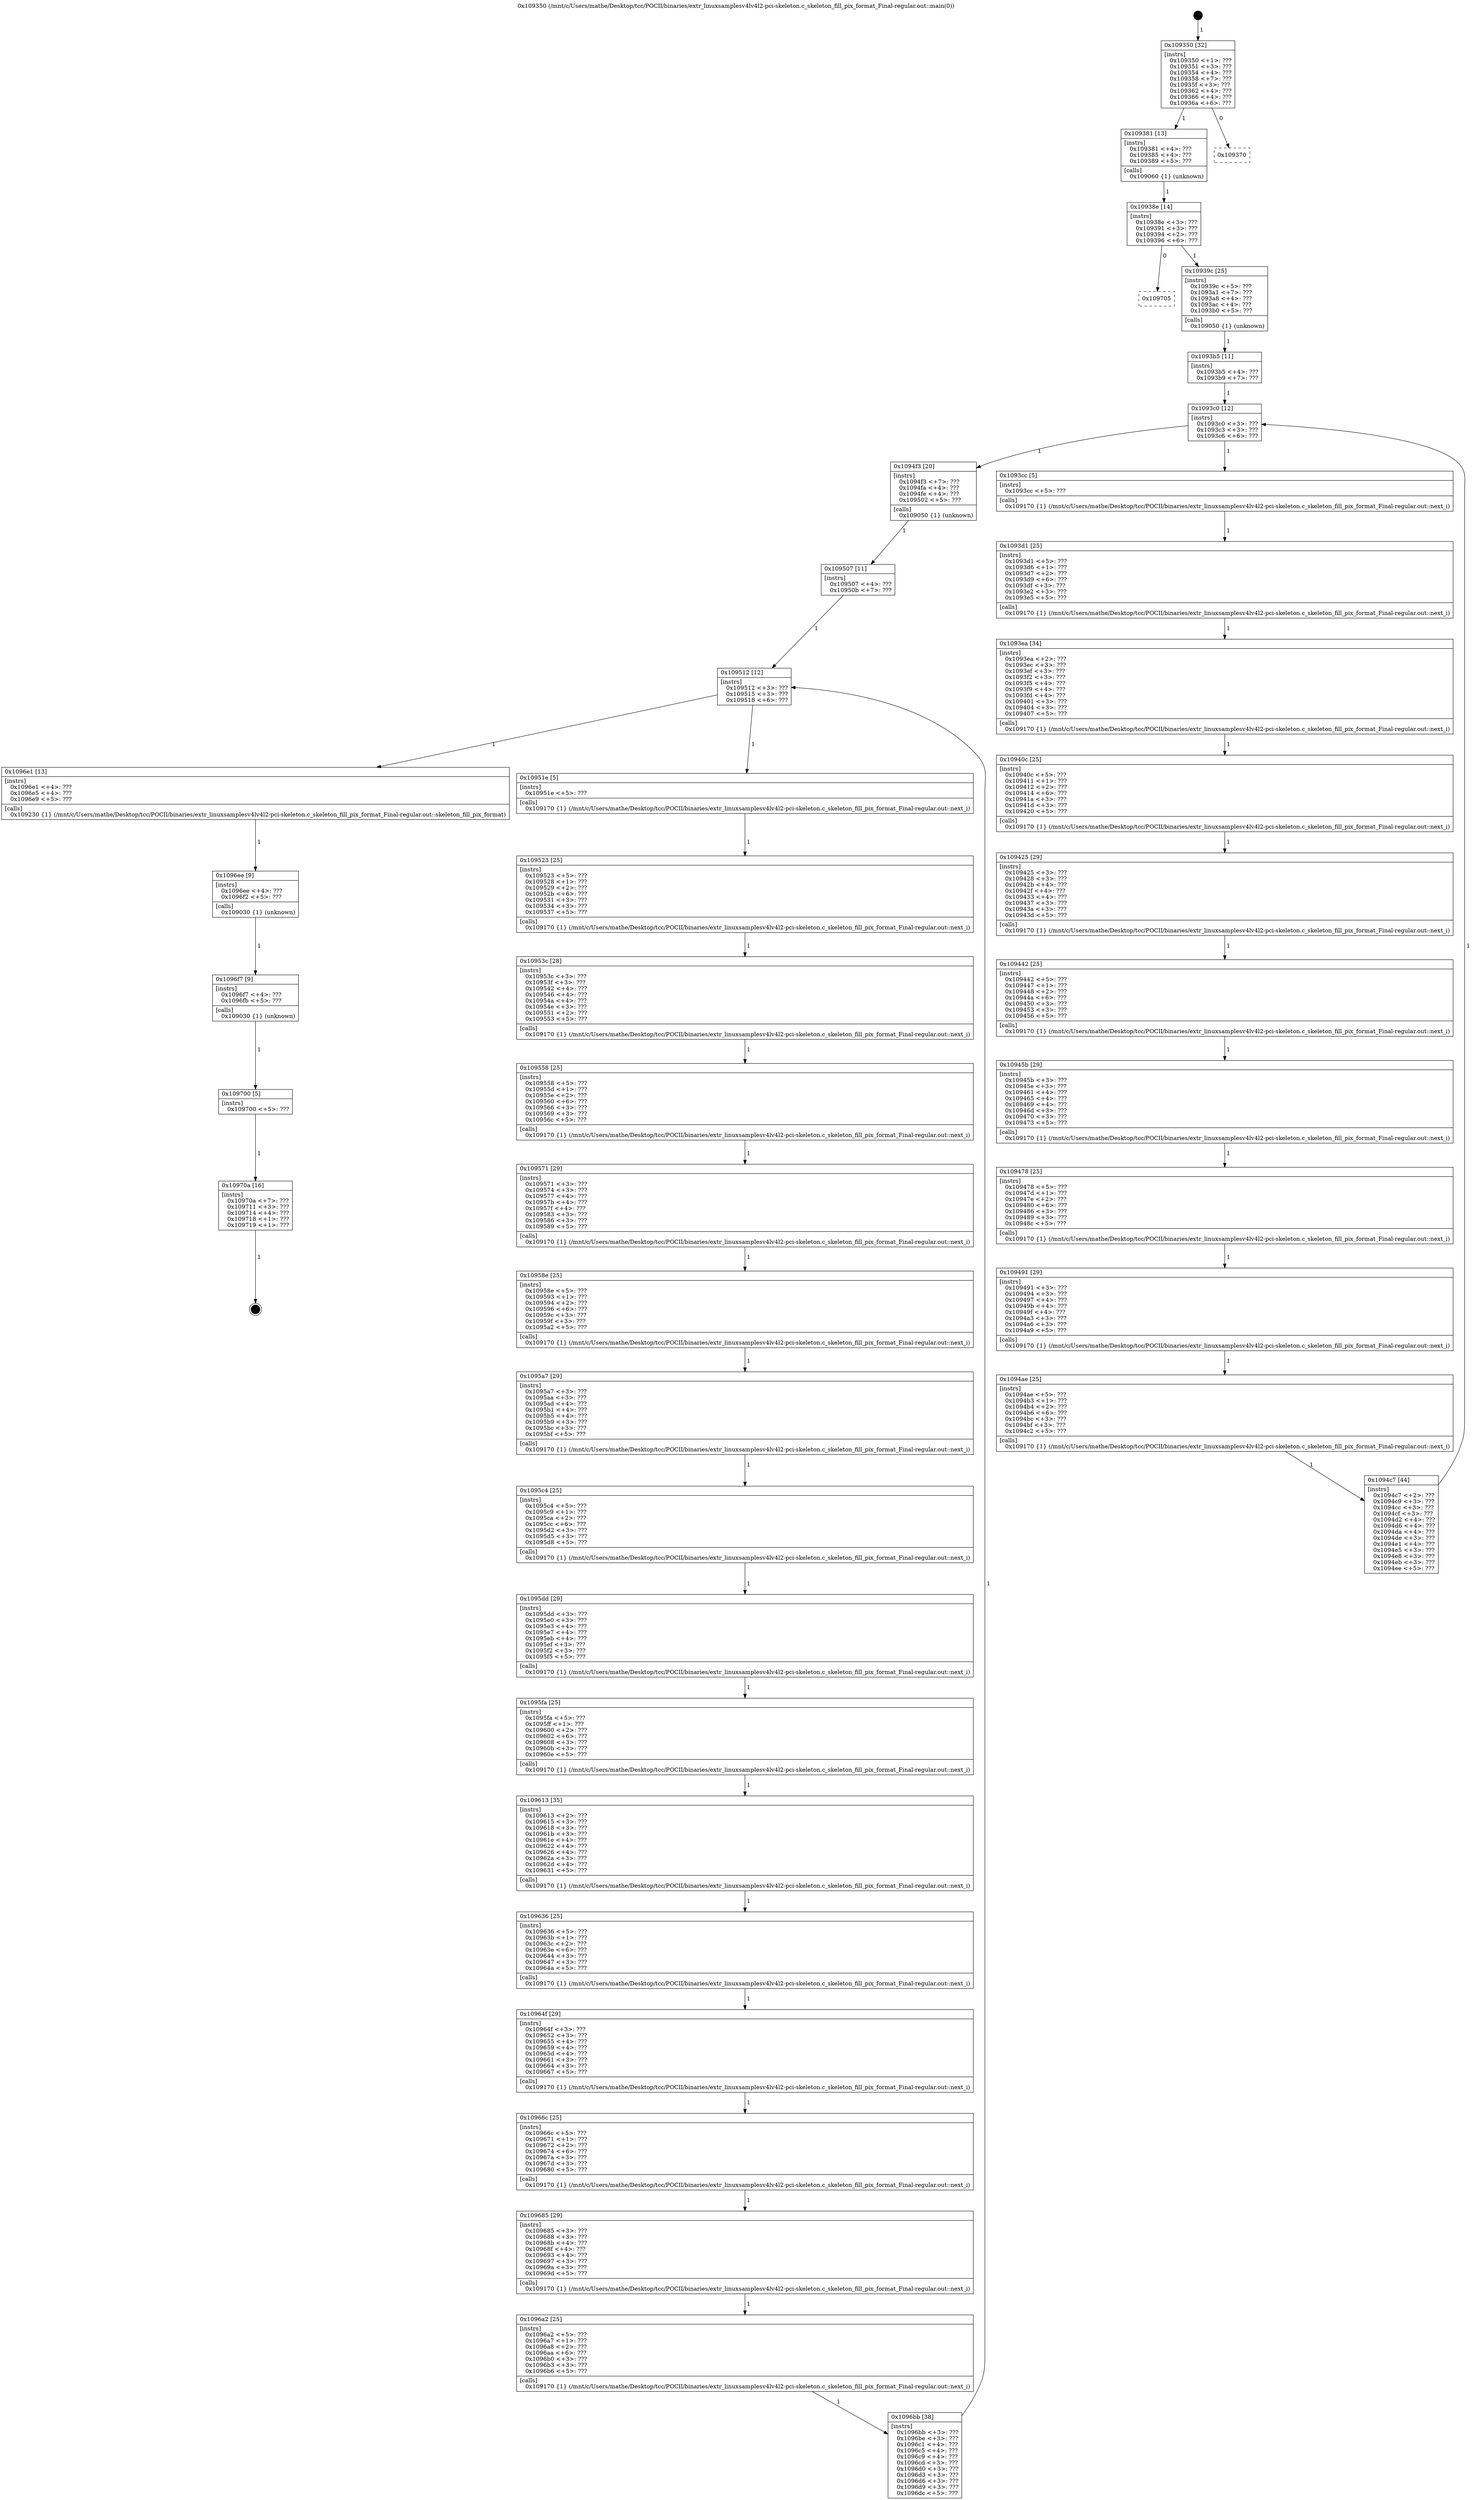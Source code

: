 digraph "0x109350" {
  label = "0x109350 (/mnt/c/Users/mathe/Desktop/tcc/POCII/binaries/extr_linuxsamplesv4lv4l2-pci-skeleton.c_skeleton_fill_pix_format_Final-regular.out::main(0))"
  labelloc = "t"
  node[shape=record]

  Entry [label="",width=0.3,height=0.3,shape=circle,fillcolor=black,style=filled]
  "0x109350" [label="{
     0x109350 [32]\l
     | [instrs]\l
     &nbsp;&nbsp;0x109350 \<+1\>: ???\l
     &nbsp;&nbsp;0x109351 \<+3\>: ???\l
     &nbsp;&nbsp;0x109354 \<+4\>: ???\l
     &nbsp;&nbsp;0x109358 \<+7\>: ???\l
     &nbsp;&nbsp;0x10935f \<+3\>: ???\l
     &nbsp;&nbsp;0x109362 \<+4\>: ???\l
     &nbsp;&nbsp;0x109366 \<+4\>: ???\l
     &nbsp;&nbsp;0x10936a \<+6\>: ???\l
  }"]
  "0x109381" [label="{
     0x109381 [13]\l
     | [instrs]\l
     &nbsp;&nbsp;0x109381 \<+4\>: ???\l
     &nbsp;&nbsp;0x109385 \<+4\>: ???\l
     &nbsp;&nbsp;0x109389 \<+5\>: ???\l
     | [calls]\l
     &nbsp;&nbsp;0x109060 \{1\} (unknown)\l
  }"]
  "0x109370" [label="{
     0x109370\l
  }", style=dashed]
  "0x10938e" [label="{
     0x10938e [14]\l
     | [instrs]\l
     &nbsp;&nbsp;0x10938e \<+3\>: ???\l
     &nbsp;&nbsp;0x109391 \<+3\>: ???\l
     &nbsp;&nbsp;0x109394 \<+2\>: ???\l
     &nbsp;&nbsp;0x109396 \<+6\>: ???\l
  }"]
  "0x109705" [label="{
     0x109705\l
  }", style=dashed]
  "0x10939c" [label="{
     0x10939c [25]\l
     | [instrs]\l
     &nbsp;&nbsp;0x10939c \<+5\>: ???\l
     &nbsp;&nbsp;0x1093a1 \<+7\>: ???\l
     &nbsp;&nbsp;0x1093a8 \<+4\>: ???\l
     &nbsp;&nbsp;0x1093ac \<+4\>: ???\l
     &nbsp;&nbsp;0x1093b0 \<+5\>: ???\l
     | [calls]\l
     &nbsp;&nbsp;0x109050 \{1\} (unknown)\l
  }"]
  Exit [label="",width=0.3,height=0.3,shape=circle,fillcolor=black,style=filled,peripheries=2]
  "0x1093c0" [label="{
     0x1093c0 [12]\l
     | [instrs]\l
     &nbsp;&nbsp;0x1093c0 \<+3\>: ???\l
     &nbsp;&nbsp;0x1093c3 \<+3\>: ???\l
     &nbsp;&nbsp;0x1093c6 \<+6\>: ???\l
  }"]
  "0x1094f3" [label="{
     0x1094f3 [20]\l
     | [instrs]\l
     &nbsp;&nbsp;0x1094f3 \<+7\>: ???\l
     &nbsp;&nbsp;0x1094fa \<+4\>: ???\l
     &nbsp;&nbsp;0x1094fe \<+4\>: ???\l
     &nbsp;&nbsp;0x109502 \<+5\>: ???\l
     | [calls]\l
     &nbsp;&nbsp;0x109050 \{1\} (unknown)\l
  }"]
  "0x1093cc" [label="{
     0x1093cc [5]\l
     | [instrs]\l
     &nbsp;&nbsp;0x1093cc \<+5\>: ???\l
     | [calls]\l
     &nbsp;&nbsp;0x109170 \{1\} (/mnt/c/Users/mathe/Desktop/tcc/POCII/binaries/extr_linuxsamplesv4lv4l2-pci-skeleton.c_skeleton_fill_pix_format_Final-regular.out::next_i)\l
  }"]
  "0x1093d1" [label="{
     0x1093d1 [25]\l
     | [instrs]\l
     &nbsp;&nbsp;0x1093d1 \<+5\>: ???\l
     &nbsp;&nbsp;0x1093d6 \<+1\>: ???\l
     &nbsp;&nbsp;0x1093d7 \<+2\>: ???\l
     &nbsp;&nbsp;0x1093d9 \<+6\>: ???\l
     &nbsp;&nbsp;0x1093df \<+3\>: ???\l
     &nbsp;&nbsp;0x1093e2 \<+3\>: ???\l
     &nbsp;&nbsp;0x1093e5 \<+5\>: ???\l
     | [calls]\l
     &nbsp;&nbsp;0x109170 \{1\} (/mnt/c/Users/mathe/Desktop/tcc/POCII/binaries/extr_linuxsamplesv4lv4l2-pci-skeleton.c_skeleton_fill_pix_format_Final-regular.out::next_i)\l
  }"]
  "0x1093ea" [label="{
     0x1093ea [34]\l
     | [instrs]\l
     &nbsp;&nbsp;0x1093ea \<+2\>: ???\l
     &nbsp;&nbsp;0x1093ec \<+3\>: ???\l
     &nbsp;&nbsp;0x1093ef \<+3\>: ???\l
     &nbsp;&nbsp;0x1093f2 \<+3\>: ???\l
     &nbsp;&nbsp;0x1093f5 \<+4\>: ???\l
     &nbsp;&nbsp;0x1093f9 \<+4\>: ???\l
     &nbsp;&nbsp;0x1093fd \<+4\>: ???\l
     &nbsp;&nbsp;0x109401 \<+3\>: ???\l
     &nbsp;&nbsp;0x109404 \<+3\>: ???\l
     &nbsp;&nbsp;0x109407 \<+5\>: ???\l
     | [calls]\l
     &nbsp;&nbsp;0x109170 \{1\} (/mnt/c/Users/mathe/Desktop/tcc/POCII/binaries/extr_linuxsamplesv4lv4l2-pci-skeleton.c_skeleton_fill_pix_format_Final-regular.out::next_i)\l
  }"]
  "0x10940c" [label="{
     0x10940c [25]\l
     | [instrs]\l
     &nbsp;&nbsp;0x10940c \<+5\>: ???\l
     &nbsp;&nbsp;0x109411 \<+1\>: ???\l
     &nbsp;&nbsp;0x109412 \<+2\>: ???\l
     &nbsp;&nbsp;0x109414 \<+6\>: ???\l
     &nbsp;&nbsp;0x10941a \<+3\>: ???\l
     &nbsp;&nbsp;0x10941d \<+3\>: ???\l
     &nbsp;&nbsp;0x109420 \<+5\>: ???\l
     | [calls]\l
     &nbsp;&nbsp;0x109170 \{1\} (/mnt/c/Users/mathe/Desktop/tcc/POCII/binaries/extr_linuxsamplesv4lv4l2-pci-skeleton.c_skeleton_fill_pix_format_Final-regular.out::next_i)\l
  }"]
  "0x109425" [label="{
     0x109425 [29]\l
     | [instrs]\l
     &nbsp;&nbsp;0x109425 \<+3\>: ???\l
     &nbsp;&nbsp;0x109428 \<+3\>: ???\l
     &nbsp;&nbsp;0x10942b \<+4\>: ???\l
     &nbsp;&nbsp;0x10942f \<+4\>: ???\l
     &nbsp;&nbsp;0x109433 \<+4\>: ???\l
     &nbsp;&nbsp;0x109437 \<+3\>: ???\l
     &nbsp;&nbsp;0x10943a \<+3\>: ???\l
     &nbsp;&nbsp;0x10943d \<+5\>: ???\l
     | [calls]\l
     &nbsp;&nbsp;0x109170 \{1\} (/mnt/c/Users/mathe/Desktop/tcc/POCII/binaries/extr_linuxsamplesv4lv4l2-pci-skeleton.c_skeleton_fill_pix_format_Final-regular.out::next_i)\l
  }"]
  "0x109442" [label="{
     0x109442 [25]\l
     | [instrs]\l
     &nbsp;&nbsp;0x109442 \<+5\>: ???\l
     &nbsp;&nbsp;0x109447 \<+1\>: ???\l
     &nbsp;&nbsp;0x109448 \<+2\>: ???\l
     &nbsp;&nbsp;0x10944a \<+6\>: ???\l
     &nbsp;&nbsp;0x109450 \<+3\>: ???\l
     &nbsp;&nbsp;0x109453 \<+3\>: ???\l
     &nbsp;&nbsp;0x109456 \<+5\>: ???\l
     | [calls]\l
     &nbsp;&nbsp;0x109170 \{1\} (/mnt/c/Users/mathe/Desktop/tcc/POCII/binaries/extr_linuxsamplesv4lv4l2-pci-skeleton.c_skeleton_fill_pix_format_Final-regular.out::next_i)\l
  }"]
  "0x10945b" [label="{
     0x10945b [29]\l
     | [instrs]\l
     &nbsp;&nbsp;0x10945b \<+3\>: ???\l
     &nbsp;&nbsp;0x10945e \<+3\>: ???\l
     &nbsp;&nbsp;0x109461 \<+4\>: ???\l
     &nbsp;&nbsp;0x109465 \<+4\>: ???\l
     &nbsp;&nbsp;0x109469 \<+4\>: ???\l
     &nbsp;&nbsp;0x10946d \<+3\>: ???\l
     &nbsp;&nbsp;0x109470 \<+3\>: ???\l
     &nbsp;&nbsp;0x109473 \<+5\>: ???\l
     | [calls]\l
     &nbsp;&nbsp;0x109170 \{1\} (/mnt/c/Users/mathe/Desktop/tcc/POCII/binaries/extr_linuxsamplesv4lv4l2-pci-skeleton.c_skeleton_fill_pix_format_Final-regular.out::next_i)\l
  }"]
  "0x109478" [label="{
     0x109478 [25]\l
     | [instrs]\l
     &nbsp;&nbsp;0x109478 \<+5\>: ???\l
     &nbsp;&nbsp;0x10947d \<+1\>: ???\l
     &nbsp;&nbsp;0x10947e \<+2\>: ???\l
     &nbsp;&nbsp;0x109480 \<+6\>: ???\l
     &nbsp;&nbsp;0x109486 \<+3\>: ???\l
     &nbsp;&nbsp;0x109489 \<+3\>: ???\l
     &nbsp;&nbsp;0x10948c \<+5\>: ???\l
     | [calls]\l
     &nbsp;&nbsp;0x109170 \{1\} (/mnt/c/Users/mathe/Desktop/tcc/POCII/binaries/extr_linuxsamplesv4lv4l2-pci-skeleton.c_skeleton_fill_pix_format_Final-regular.out::next_i)\l
  }"]
  "0x109491" [label="{
     0x109491 [29]\l
     | [instrs]\l
     &nbsp;&nbsp;0x109491 \<+3\>: ???\l
     &nbsp;&nbsp;0x109494 \<+3\>: ???\l
     &nbsp;&nbsp;0x109497 \<+4\>: ???\l
     &nbsp;&nbsp;0x10949b \<+4\>: ???\l
     &nbsp;&nbsp;0x10949f \<+4\>: ???\l
     &nbsp;&nbsp;0x1094a3 \<+3\>: ???\l
     &nbsp;&nbsp;0x1094a6 \<+3\>: ???\l
     &nbsp;&nbsp;0x1094a9 \<+5\>: ???\l
     | [calls]\l
     &nbsp;&nbsp;0x109170 \{1\} (/mnt/c/Users/mathe/Desktop/tcc/POCII/binaries/extr_linuxsamplesv4lv4l2-pci-skeleton.c_skeleton_fill_pix_format_Final-regular.out::next_i)\l
  }"]
  "0x1094ae" [label="{
     0x1094ae [25]\l
     | [instrs]\l
     &nbsp;&nbsp;0x1094ae \<+5\>: ???\l
     &nbsp;&nbsp;0x1094b3 \<+1\>: ???\l
     &nbsp;&nbsp;0x1094b4 \<+2\>: ???\l
     &nbsp;&nbsp;0x1094b6 \<+6\>: ???\l
     &nbsp;&nbsp;0x1094bc \<+3\>: ???\l
     &nbsp;&nbsp;0x1094bf \<+3\>: ???\l
     &nbsp;&nbsp;0x1094c2 \<+5\>: ???\l
     | [calls]\l
     &nbsp;&nbsp;0x109170 \{1\} (/mnt/c/Users/mathe/Desktop/tcc/POCII/binaries/extr_linuxsamplesv4lv4l2-pci-skeleton.c_skeleton_fill_pix_format_Final-regular.out::next_i)\l
  }"]
  "0x1094c7" [label="{
     0x1094c7 [44]\l
     | [instrs]\l
     &nbsp;&nbsp;0x1094c7 \<+2\>: ???\l
     &nbsp;&nbsp;0x1094c9 \<+3\>: ???\l
     &nbsp;&nbsp;0x1094cc \<+3\>: ???\l
     &nbsp;&nbsp;0x1094cf \<+3\>: ???\l
     &nbsp;&nbsp;0x1094d2 \<+4\>: ???\l
     &nbsp;&nbsp;0x1094d6 \<+4\>: ???\l
     &nbsp;&nbsp;0x1094da \<+4\>: ???\l
     &nbsp;&nbsp;0x1094de \<+3\>: ???\l
     &nbsp;&nbsp;0x1094e1 \<+4\>: ???\l
     &nbsp;&nbsp;0x1094e5 \<+3\>: ???\l
     &nbsp;&nbsp;0x1094e8 \<+3\>: ???\l
     &nbsp;&nbsp;0x1094eb \<+3\>: ???\l
     &nbsp;&nbsp;0x1094ee \<+5\>: ???\l
  }"]
  "0x1093b5" [label="{
     0x1093b5 [11]\l
     | [instrs]\l
     &nbsp;&nbsp;0x1093b5 \<+4\>: ???\l
     &nbsp;&nbsp;0x1093b9 \<+7\>: ???\l
  }"]
  "0x109512" [label="{
     0x109512 [12]\l
     | [instrs]\l
     &nbsp;&nbsp;0x109512 \<+3\>: ???\l
     &nbsp;&nbsp;0x109515 \<+3\>: ???\l
     &nbsp;&nbsp;0x109518 \<+6\>: ???\l
  }"]
  "0x1096e1" [label="{
     0x1096e1 [13]\l
     | [instrs]\l
     &nbsp;&nbsp;0x1096e1 \<+4\>: ???\l
     &nbsp;&nbsp;0x1096e5 \<+4\>: ???\l
     &nbsp;&nbsp;0x1096e9 \<+5\>: ???\l
     | [calls]\l
     &nbsp;&nbsp;0x109230 \{1\} (/mnt/c/Users/mathe/Desktop/tcc/POCII/binaries/extr_linuxsamplesv4lv4l2-pci-skeleton.c_skeleton_fill_pix_format_Final-regular.out::skeleton_fill_pix_format)\l
  }"]
  "0x10951e" [label="{
     0x10951e [5]\l
     | [instrs]\l
     &nbsp;&nbsp;0x10951e \<+5\>: ???\l
     | [calls]\l
     &nbsp;&nbsp;0x109170 \{1\} (/mnt/c/Users/mathe/Desktop/tcc/POCII/binaries/extr_linuxsamplesv4lv4l2-pci-skeleton.c_skeleton_fill_pix_format_Final-regular.out::next_i)\l
  }"]
  "0x109523" [label="{
     0x109523 [25]\l
     | [instrs]\l
     &nbsp;&nbsp;0x109523 \<+5\>: ???\l
     &nbsp;&nbsp;0x109528 \<+1\>: ???\l
     &nbsp;&nbsp;0x109529 \<+2\>: ???\l
     &nbsp;&nbsp;0x10952b \<+6\>: ???\l
     &nbsp;&nbsp;0x109531 \<+3\>: ???\l
     &nbsp;&nbsp;0x109534 \<+3\>: ???\l
     &nbsp;&nbsp;0x109537 \<+5\>: ???\l
     | [calls]\l
     &nbsp;&nbsp;0x109170 \{1\} (/mnt/c/Users/mathe/Desktop/tcc/POCII/binaries/extr_linuxsamplesv4lv4l2-pci-skeleton.c_skeleton_fill_pix_format_Final-regular.out::next_i)\l
  }"]
  "0x10953c" [label="{
     0x10953c [28]\l
     | [instrs]\l
     &nbsp;&nbsp;0x10953c \<+3\>: ???\l
     &nbsp;&nbsp;0x10953f \<+3\>: ???\l
     &nbsp;&nbsp;0x109542 \<+4\>: ???\l
     &nbsp;&nbsp;0x109546 \<+4\>: ???\l
     &nbsp;&nbsp;0x10954a \<+4\>: ???\l
     &nbsp;&nbsp;0x10954e \<+3\>: ???\l
     &nbsp;&nbsp;0x109551 \<+2\>: ???\l
     &nbsp;&nbsp;0x109553 \<+5\>: ???\l
     | [calls]\l
     &nbsp;&nbsp;0x109170 \{1\} (/mnt/c/Users/mathe/Desktop/tcc/POCII/binaries/extr_linuxsamplesv4lv4l2-pci-skeleton.c_skeleton_fill_pix_format_Final-regular.out::next_i)\l
  }"]
  "0x109558" [label="{
     0x109558 [25]\l
     | [instrs]\l
     &nbsp;&nbsp;0x109558 \<+5\>: ???\l
     &nbsp;&nbsp;0x10955d \<+1\>: ???\l
     &nbsp;&nbsp;0x10955e \<+2\>: ???\l
     &nbsp;&nbsp;0x109560 \<+6\>: ???\l
     &nbsp;&nbsp;0x109566 \<+3\>: ???\l
     &nbsp;&nbsp;0x109569 \<+3\>: ???\l
     &nbsp;&nbsp;0x10956c \<+5\>: ???\l
     | [calls]\l
     &nbsp;&nbsp;0x109170 \{1\} (/mnt/c/Users/mathe/Desktop/tcc/POCII/binaries/extr_linuxsamplesv4lv4l2-pci-skeleton.c_skeleton_fill_pix_format_Final-regular.out::next_i)\l
  }"]
  "0x109571" [label="{
     0x109571 [29]\l
     | [instrs]\l
     &nbsp;&nbsp;0x109571 \<+3\>: ???\l
     &nbsp;&nbsp;0x109574 \<+3\>: ???\l
     &nbsp;&nbsp;0x109577 \<+4\>: ???\l
     &nbsp;&nbsp;0x10957b \<+4\>: ???\l
     &nbsp;&nbsp;0x10957f \<+4\>: ???\l
     &nbsp;&nbsp;0x109583 \<+3\>: ???\l
     &nbsp;&nbsp;0x109586 \<+3\>: ???\l
     &nbsp;&nbsp;0x109589 \<+5\>: ???\l
     | [calls]\l
     &nbsp;&nbsp;0x109170 \{1\} (/mnt/c/Users/mathe/Desktop/tcc/POCII/binaries/extr_linuxsamplesv4lv4l2-pci-skeleton.c_skeleton_fill_pix_format_Final-regular.out::next_i)\l
  }"]
  "0x10958e" [label="{
     0x10958e [25]\l
     | [instrs]\l
     &nbsp;&nbsp;0x10958e \<+5\>: ???\l
     &nbsp;&nbsp;0x109593 \<+1\>: ???\l
     &nbsp;&nbsp;0x109594 \<+2\>: ???\l
     &nbsp;&nbsp;0x109596 \<+6\>: ???\l
     &nbsp;&nbsp;0x10959c \<+3\>: ???\l
     &nbsp;&nbsp;0x10959f \<+3\>: ???\l
     &nbsp;&nbsp;0x1095a2 \<+5\>: ???\l
     | [calls]\l
     &nbsp;&nbsp;0x109170 \{1\} (/mnt/c/Users/mathe/Desktop/tcc/POCII/binaries/extr_linuxsamplesv4lv4l2-pci-skeleton.c_skeleton_fill_pix_format_Final-regular.out::next_i)\l
  }"]
  "0x1095a7" [label="{
     0x1095a7 [29]\l
     | [instrs]\l
     &nbsp;&nbsp;0x1095a7 \<+3\>: ???\l
     &nbsp;&nbsp;0x1095aa \<+3\>: ???\l
     &nbsp;&nbsp;0x1095ad \<+4\>: ???\l
     &nbsp;&nbsp;0x1095b1 \<+4\>: ???\l
     &nbsp;&nbsp;0x1095b5 \<+4\>: ???\l
     &nbsp;&nbsp;0x1095b9 \<+3\>: ???\l
     &nbsp;&nbsp;0x1095bc \<+3\>: ???\l
     &nbsp;&nbsp;0x1095bf \<+5\>: ???\l
     | [calls]\l
     &nbsp;&nbsp;0x109170 \{1\} (/mnt/c/Users/mathe/Desktop/tcc/POCII/binaries/extr_linuxsamplesv4lv4l2-pci-skeleton.c_skeleton_fill_pix_format_Final-regular.out::next_i)\l
  }"]
  "0x1095c4" [label="{
     0x1095c4 [25]\l
     | [instrs]\l
     &nbsp;&nbsp;0x1095c4 \<+5\>: ???\l
     &nbsp;&nbsp;0x1095c9 \<+1\>: ???\l
     &nbsp;&nbsp;0x1095ca \<+2\>: ???\l
     &nbsp;&nbsp;0x1095cc \<+6\>: ???\l
     &nbsp;&nbsp;0x1095d2 \<+3\>: ???\l
     &nbsp;&nbsp;0x1095d5 \<+3\>: ???\l
     &nbsp;&nbsp;0x1095d8 \<+5\>: ???\l
     | [calls]\l
     &nbsp;&nbsp;0x109170 \{1\} (/mnt/c/Users/mathe/Desktop/tcc/POCII/binaries/extr_linuxsamplesv4lv4l2-pci-skeleton.c_skeleton_fill_pix_format_Final-regular.out::next_i)\l
  }"]
  "0x1095dd" [label="{
     0x1095dd [29]\l
     | [instrs]\l
     &nbsp;&nbsp;0x1095dd \<+3\>: ???\l
     &nbsp;&nbsp;0x1095e0 \<+3\>: ???\l
     &nbsp;&nbsp;0x1095e3 \<+4\>: ???\l
     &nbsp;&nbsp;0x1095e7 \<+4\>: ???\l
     &nbsp;&nbsp;0x1095eb \<+4\>: ???\l
     &nbsp;&nbsp;0x1095ef \<+3\>: ???\l
     &nbsp;&nbsp;0x1095f2 \<+3\>: ???\l
     &nbsp;&nbsp;0x1095f5 \<+5\>: ???\l
     | [calls]\l
     &nbsp;&nbsp;0x109170 \{1\} (/mnt/c/Users/mathe/Desktop/tcc/POCII/binaries/extr_linuxsamplesv4lv4l2-pci-skeleton.c_skeleton_fill_pix_format_Final-regular.out::next_i)\l
  }"]
  "0x1095fa" [label="{
     0x1095fa [25]\l
     | [instrs]\l
     &nbsp;&nbsp;0x1095fa \<+5\>: ???\l
     &nbsp;&nbsp;0x1095ff \<+1\>: ???\l
     &nbsp;&nbsp;0x109600 \<+2\>: ???\l
     &nbsp;&nbsp;0x109602 \<+6\>: ???\l
     &nbsp;&nbsp;0x109608 \<+3\>: ???\l
     &nbsp;&nbsp;0x10960b \<+3\>: ???\l
     &nbsp;&nbsp;0x10960e \<+5\>: ???\l
     | [calls]\l
     &nbsp;&nbsp;0x109170 \{1\} (/mnt/c/Users/mathe/Desktop/tcc/POCII/binaries/extr_linuxsamplesv4lv4l2-pci-skeleton.c_skeleton_fill_pix_format_Final-regular.out::next_i)\l
  }"]
  "0x109613" [label="{
     0x109613 [35]\l
     | [instrs]\l
     &nbsp;&nbsp;0x109613 \<+2\>: ???\l
     &nbsp;&nbsp;0x109615 \<+3\>: ???\l
     &nbsp;&nbsp;0x109618 \<+3\>: ???\l
     &nbsp;&nbsp;0x10961b \<+3\>: ???\l
     &nbsp;&nbsp;0x10961e \<+4\>: ???\l
     &nbsp;&nbsp;0x109622 \<+4\>: ???\l
     &nbsp;&nbsp;0x109626 \<+4\>: ???\l
     &nbsp;&nbsp;0x10962a \<+3\>: ???\l
     &nbsp;&nbsp;0x10962d \<+4\>: ???\l
     &nbsp;&nbsp;0x109631 \<+5\>: ???\l
     | [calls]\l
     &nbsp;&nbsp;0x109170 \{1\} (/mnt/c/Users/mathe/Desktop/tcc/POCII/binaries/extr_linuxsamplesv4lv4l2-pci-skeleton.c_skeleton_fill_pix_format_Final-regular.out::next_i)\l
  }"]
  "0x109636" [label="{
     0x109636 [25]\l
     | [instrs]\l
     &nbsp;&nbsp;0x109636 \<+5\>: ???\l
     &nbsp;&nbsp;0x10963b \<+1\>: ???\l
     &nbsp;&nbsp;0x10963c \<+2\>: ???\l
     &nbsp;&nbsp;0x10963e \<+6\>: ???\l
     &nbsp;&nbsp;0x109644 \<+3\>: ???\l
     &nbsp;&nbsp;0x109647 \<+3\>: ???\l
     &nbsp;&nbsp;0x10964a \<+5\>: ???\l
     | [calls]\l
     &nbsp;&nbsp;0x109170 \{1\} (/mnt/c/Users/mathe/Desktop/tcc/POCII/binaries/extr_linuxsamplesv4lv4l2-pci-skeleton.c_skeleton_fill_pix_format_Final-regular.out::next_i)\l
  }"]
  "0x10964f" [label="{
     0x10964f [29]\l
     | [instrs]\l
     &nbsp;&nbsp;0x10964f \<+3\>: ???\l
     &nbsp;&nbsp;0x109652 \<+3\>: ???\l
     &nbsp;&nbsp;0x109655 \<+4\>: ???\l
     &nbsp;&nbsp;0x109659 \<+4\>: ???\l
     &nbsp;&nbsp;0x10965d \<+4\>: ???\l
     &nbsp;&nbsp;0x109661 \<+3\>: ???\l
     &nbsp;&nbsp;0x109664 \<+3\>: ???\l
     &nbsp;&nbsp;0x109667 \<+5\>: ???\l
     | [calls]\l
     &nbsp;&nbsp;0x109170 \{1\} (/mnt/c/Users/mathe/Desktop/tcc/POCII/binaries/extr_linuxsamplesv4lv4l2-pci-skeleton.c_skeleton_fill_pix_format_Final-regular.out::next_i)\l
  }"]
  "0x10966c" [label="{
     0x10966c [25]\l
     | [instrs]\l
     &nbsp;&nbsp;0x10966c \<+5\>: ???\l
     &nbsp;&nbsp;0x109671 \<+1\>: ???\l
     &nbsp;&nbsp;0x109672 \<+2\>: ???\l
     &nbsp;&nbsp;0x109674 \<+6\>: ???\l
     &nbsp;&nbsp;0x10967a \<+3\>: ???\l
     &nbsp;&nbsp;0x10967d \<+3\>: ???\l
     &nbsp;&nbsp;0x109680 \<+5\>: ???\l
     | [calls]\l
     &nbsp;&nbsp;0x109170 \{1\} (/mnt/c/Users/mathe/Desktop/tcc/POCII/binaries/extr_linuxsamplesv4lv4l2-pci-skeleton.c_skeleton_fill_pix_format_Final-regular.out::next_i)\l
  }"]
  "0x109685" [label="{
     0x109685 [29]\l
     | [instrs]\l
     &nbsp;&nbsp;0x109685 \<+3\>: ???\l
     &nbsp;&nbsp;0x109688 \<+3\>: ???\l
     &nbsp;&nbsp;0x10968b \<+4\>: ???\l
     &nbsp;&nbsp;0x10968f \<+4\>: ???\l
     &nbsp;&nbsp;0x109693 \<+4\>: ???\l
     &nbsp;&nbsp;0x109697 \<+3\>: ???\l
     &nbsp;&nbsp;0x10969a \<+3\>: ???\l
     &nbsp;&nbsp;0x10969d \<+5\>: ???\l
     | [calls]\l
     &nbsp;&nbsp;0x109170 \{1\} (/mnt/c/Users/mathe/Desktop/tcc/POCII/binaries/extr_linuxsamplesv4lv4l2-pci-skeleton.c_skeleton_fill_pix_format_Final-regular.out::next_i)\l
  }"]
  "0x1096a2" [label="{
     0x1096a2 [25]\l
     | [instrs]\l
     &nbsp;&nbsp;0x1096a2 \<+5\>: ???\l
     &nbsp;&nbsp;0x1096a7 \<+1\>: ???\l
     &nbsp;&nbsp;0x1096a8 \<+2\>: ???\l
     &nbsp;&nbsp;0x1096aa \<+6\>: ???\l
     &nbsp;&nbsp;0x1096b0 \<+3\>: ???\l
     &nbsp;&nbsp;0x1096b3 \<+3\>: ???\l
     &nbsp;&nbsp;0x1096b6 \<+5\>: ???\l
     | [calls]\l
     &nbsp;&nbsp;0x109170 \{1\} (/mnt/c/Users/mathe/Desktop/tcc/POCII/binaries/extr_linuxsamplesv4lv4l2-pci-skeleton.c_skeleton_fill_pix_format_Final-regular.out::next_i)\l
  }"]
  "0x1096bb" [label="{
     0x1096bb [38]\l
     | [instrs]\l
     &nbsp;&nbsp;0x1096bb \<+3\>: ???\l
     &nbsp;&nbsp;0x1096be \<+3\>: ???\l
     &nbsp;&nbsp;0x1096c1 \<+4\>: ???\l
     &nbsp;&nbsp;0x1096c5 \<+4\>: ???\l
     &nbsp;&nbsp;0x1096c9 \<+4\>: ???\l
     &nbsp;&nbsp;0x1096cd \<+3\>: ???\l
     &nbsp;&nbsp;0x1096d0 \<+3\>: ???\l
     &nbsp;&nbsp;0x1096d3 \<+3\>: ???\l
     &nbsp;&nbsp;0x1096d6 \<+3\>: ???\l
     &nbsp;&nbsp;0x1096d9 \<+3\>: ???\l
     &nbsp;&nbsp;0x1096dc \<+5\>: ???\l
  }"]
  "0x109507" [label="{
     0x109507 [11]\l
     | [instrs]\l
     &nbsp;&nbsp;0x109507 \<+4\>: ???\l
     &nbsp;&nbsp;0x10950b \<+7\>: ???\l
  }"]
  "0x1096ee" [label="{
     0x1096ee [9]\l
     | [instrs]\l
     &nbsp;&nbsp;0x1096ee \<+4\>: ???\l
     &nbsp;&nbsp;0x1096f2 \<+5\>: ???\l
     | [calls]\l
     &nbsp;&nbsp;0x109030 \{1\} (unknown)\l
  }"]
  "0x1096f7" [label="{
     0x1096f7 [9]\l
     | [instrs]\l
     &nbsp;&nbsp;0x1096f7 \<+4\>: ???\l
     &nbsp;&nbsp;0x1096fb \<+5\>: ???\l
     | [calls]\l
     &nbsp;&nbsp;0x109030 \{1\} (unknown)\l
  }"]
  "0x109700" [label="{
     0x109700 [5]\l
     | [instrs]\l
     &nbsp;&nbsp;0x109700 \<+5\>: ???\l
  }"]
  "0x10970a" [label="{
     0x10970a [16]\l
     | [instrs]\l
     &nbsp;&nbsp;0x10970a \<+7\>: ???\l
     &nbsp;&nbsp;0x109711 \<+3\>: ???\l
     &nbsp;&nbsp;0x109714 \<+4\>: ???\l
     &nbsp;&nbsp;0x109718 \<+1\>: ???\l
     &nbsp;&nbsp;0x109719 \<+1\>: ???\l
  }"]
  Entry -> "0x109350" [label=" 1"]
  "0x109350" -> "0x109381" [label=" 1"]
  "0x109350" -> "0x109370" [label=" 0"]
  "0x109381" -> "0x10938e" [label=" 1"]
  "0x10938e" -> "0x109705" [label=" 0"]
  "0x10938e" -> "0x10939c" [label=" 1"]
  "0x10970a" -> Exit [label=" 1"]
  "0x10939c" -> "0x1093b5" [label=" 1"]
  "0x1093c0" -> "0x1094f3" [label=" 1"]
  "0x1093c0" -> "0x1093cc" [label=" 1"]
  "0x1093cc" -> "0x1093d1" [label=" 1"]
  "0x1093d1" -> "0x1093ea" [label=" 1"]
  "0x1093ea" -> "0x10940c" [label=" 1"]
  "0x10940c" -> "0x109425" [label=" 1"]
  "0x109425" -> "0x109442" [label=" 1"]
  "0x109442" -> "0x10945b" [label=" 1"]
  "0x10945b" -> "0x109478" [label=" 1"]
  "0x109478" -> "0x109491" [label=" 1"]
  "0x109491" -> "0x1094ae" [label=" 1"]
  "0x1094ae" -> "0x1094c7" [label=" 1"]
  "0x1093b5" -> "0x1093c0" [label=" 1"]
  "0x1094c7" -> "0x1093c0" [label=" 1"]
  "0x1094f3" -> "0x109507" [label=" 1"]
  "0x109512" -> "0x1096e1" [label=" 1"]
  "0x109512" -> "0x10951e" [label=" 1"]
  "0x10951e" -> "0x109523" [label=" 1"]
  "0x109523" -> "0x10953c" [label=" 1"]
  "0x10953c" -> "0x109558" [label=" 1"]
  "0x109558" -> "0x109571" [label=" 1"]
  "0x109571" -> "0x10958e" [label=" 1"]
  "0x10958e" -> "0x1095a7" [label=" 1"]
  "0x1095a7" -> "0x1095c4" [label=" 1"]
  "0x1095c4" -> "0x1095dd" [label=" 1"]
  "0x1095dd" -> "0x1095fa" [label=" 1"]
  "0x1095fa" -> "0x109613" [label=" 1"]
  "0x109613" -> "0x109636" [label=" 1"]
  "0x109636" -> "0x10964f" [label=" 1"]
  "0x10964f" -> "0x10966c" [label=" 1"]
  "0x10966c" -> "0x109685" [label=" 1"]
  "0x109685" -> "0x1096a2" [label=" 1"]
  "0x1096a2" -> "0x1096bb" [label=" 1"]
  "0x109507" -> "0x109512" [label=" 1"]
  "0x1096bb" -> "0x109512" [label=" 1"]
  "0x1096e1" -> "0x1096ee" [label=" 1"]
  "0x1096ee" -> "0x1096f7" [label=" 1"]
  "0x1096f7" -> "0x109700" [label=" 1"]
  "0x109700" -> "0x10970a" [label=" 1"]
}
